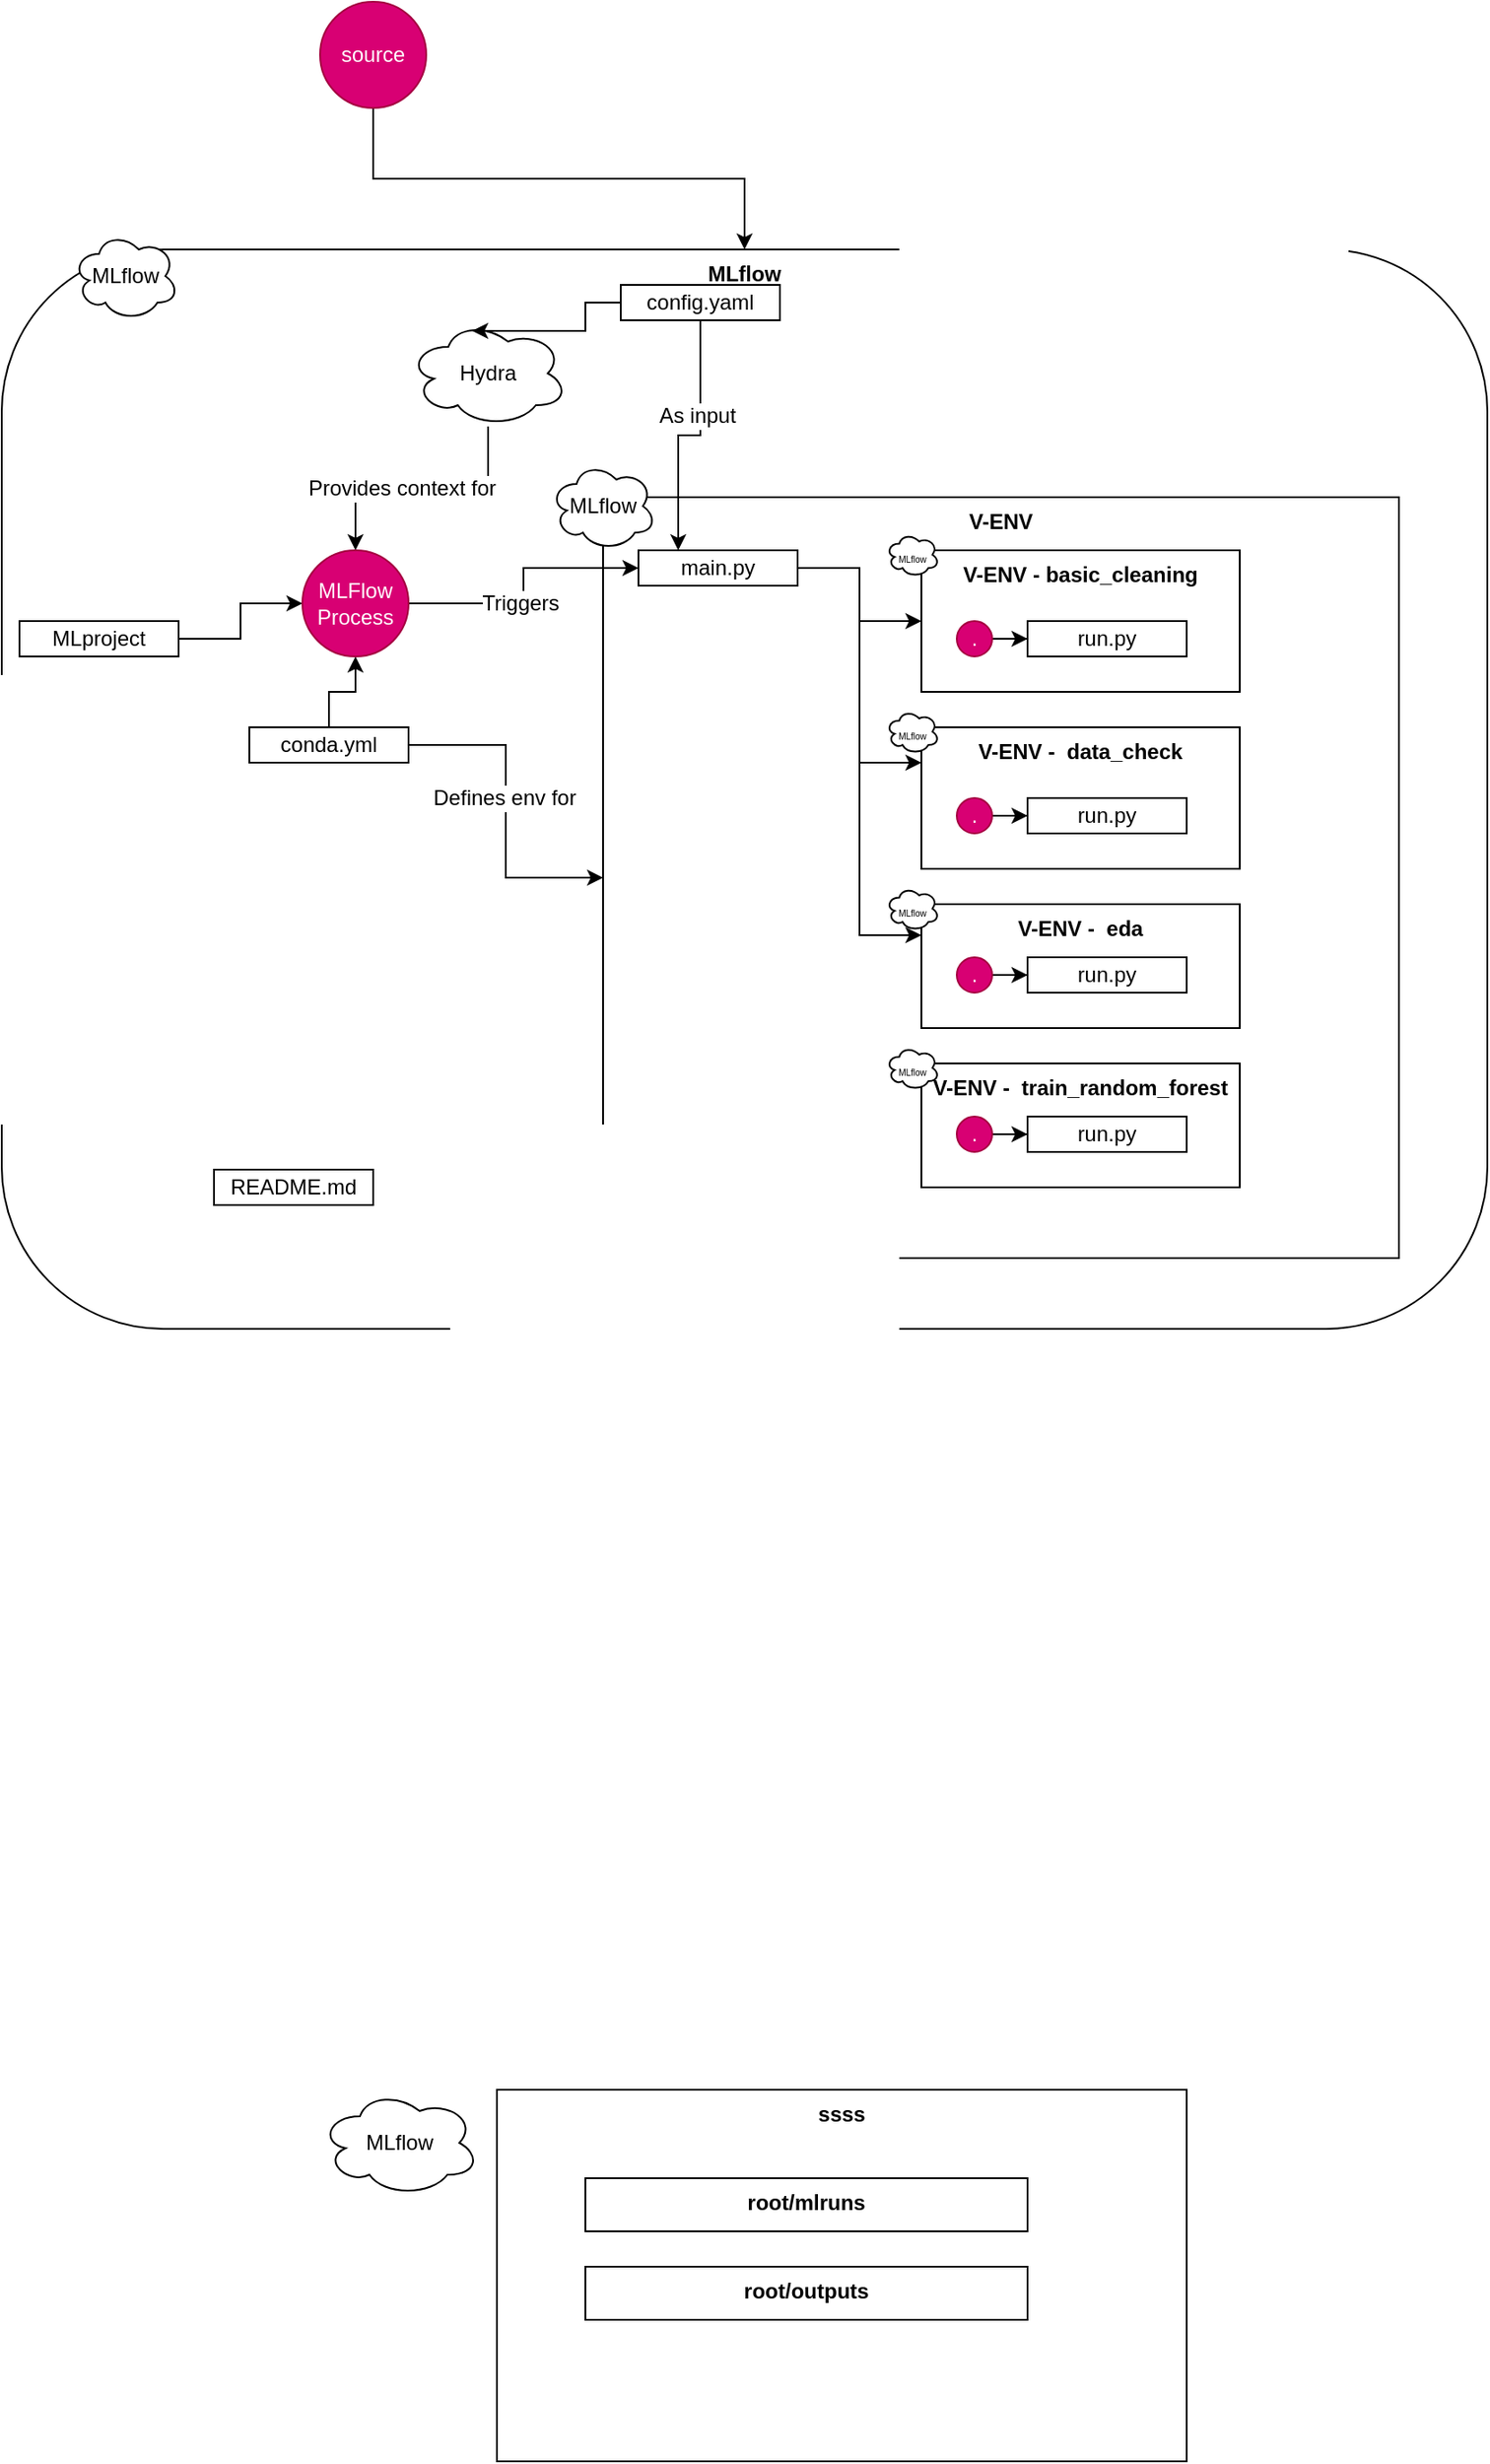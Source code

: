 <mxfile version="16.0.2" type="device"><diagram id="5jnOH8pECINkl65ZEBy8" name="Page-1"><mxGraphModel dx="2035" dy="721" grid="1" gridSize="10" guides="1" tooltips="1" connect="1" arrows="1" fold="1" page="1" pageScale="1" pageWidth="850" pageHeight="1100" math="0" shadow="0"><root><mxCell id="0"/><mxCell id="1" parent="0"/><mxCell id="Z6Wkxa_bNLR6PnhUfu6g-109" value="MLflow" style="rounded=1;whiteSpace=wrap;html=1;fontSize=12;fontColor=#000000;fillColor=none;verticalAlign=top;fontStyle=1" vertex="1" parent="1"><mxGeometry x="-220" y="170" width="840" height="610" as="geometry"/></mxCell><mxCell id="Z6Wkxa_bNLR6PnhUfu6g-78" value="V-ENV" style="rounded=0;whiteSpace=wrap;html=1;fontColor=#000000;fillColor=none;verticalAlign=top;fontStyle=1" vertex="1" parent="1"><mxGeometry x="120" y="310" width="450" height="430" as="geometry"/></mxCell><mxCell id="Z6Wkxa_bNLR6PnhUfu6g-73" style="edgeStyle=orthogonalEdgeStyle;rounded=0;orthogonalLoop=1;jettySize=auto;html=1;entryX=0.5;entryY=0;entryDx=0;entryDy=0;fontColor=#000000;" edge="1" parent="1" source="Z6Wkxa_bNLR6PnhUfu6g-1" target="Z6Wkxa_bNLR6PnhUfu6g-111"><mxGeometry relative="1" as="geometry"/></mxCell><mxCell id="Z6Wkxa_bNLR6PnhUfu6g-121" value="Provides context for" style="edgeLabel;html=1;align=center;verticalAlign=middle;resizable=0;points=[];fontSize=12;fontColor=#000000;" vertex="1" connectable="0" parent="Z6Wkxa_bNLR6PnhUfu6g-73"><mxGeometry x="0.167" relative="1" as="geometry"><mxPoint as="offset"/></mxGeometry></mxCell><mxCell id="Z6Wkxa_bNLR6PnhUfu6g-1" value="Hydra" style="ellipse;shape=cloud;whiteSpace=wrap;html=1;" vertex="1" parent="1"><mxGeometry x="10" y="210" width="90" height="60" as="geometry"/></mxCell><mxCell id="Z6Wkxa_bNLR6PnhUfu6g-110" style="edgeStyle=orthogonalEdgeStyle;rounded=0;orthogonalLoop=1;jettySize=auto;html=1;fontSize=12;fontColor=#000000;" edge="1" parent="1" source="Z6Wkxa_bNLR6PnhUfu6g-10" target="Z6Wkxa_bNLR6PnhUfu6g-109"><mxGeometry relative="1" as="geometry"/></mxCell><mxCell id="Z6Wkxa_bNLR6PnhUfu6g-10" value="source" style="ellipse;whiteSpace=wrap;html=1;fillColor=#d80073;fontColor=#ffffff;strokeColor=#A50040;" vertex="1" parent="1"><mxGeometry x="-40" y="30" width="60" height="60" as="geometry"/></mxCell><mxCell id="Z6Wkxa_bNLR6PnhUfu6g-117" style="edgeStyle=orthogonalEdgeStyle;rounded=0;orthogonalLoop=1;jettySize=auto;html=1;entryX=0;entryY=0.5;entryDx=0;entryDy=0;fontSize=12;fontColor=#000000;exitX=1;exitY=0.5;exitDx=0;exitDy=0;" edge="1" parent="1" source="Z6Wkxa_bNLR6PnhUfu6g-111" target="Z6Wkxa_bNLR6PnhUfu6g-16"><mxGeometry relative="1" as="geometry"/></mxCell><mxCell id="Z6Wkxa_bNLR6PnhUfu6g-118" value="Triggers" style="edgeLabel;html=1;align=center;verticalAlign=middle;resizable=0;points=[];fontSize=12;fontColor=#000000;" vertex="1" connectable="0" parent="Z6Wkxa_bNLR6PnhUfu6g-117"><mxGeometry x="-0.167" relative="1" as="geometry"><mxPoint as="offset"/></mxGeometry></mxCell><mxCell id="Z6Wkxa_bNLR6PnhUfu6g-122" style="edgeStyle=orthogonalEdgeStyle;rounded=0;orthogonalLoop=1;jettySize=auto;html=1;entryX=0;entryY=0.5;entryDx=0;entryDy=0;fontSize=12;fontColor=#000000;" edge="1" parent="1" source="Z6Wkxa_bNLR6PnhUfu6g-15" target="Z6Wkxa_bNLR6PnhUfu6g-111"><mxGeometry relative="1" as="geometry"/></mxCell><mxCell id="Z6Wkxa_bNLR6PnhUfu6g-15" value="MLproject" style="rounded=0;whiteSpace=wrap;html=1;" vertex="1" parent="1"><mxGeometry x="-210" y="380" width="90" height="20" as="geometry"/></mxCell><mxCell id="Z6Wkxa_bNLR6PnhUfu6g-79" style="edgeStyle=orthogonalEdgeStyle;rounded=0;orthogonalLoop=1;jettySize=auto;html=1;entryX=0;entryY=0.5;entryDx=0;entryDy=0;fontColor=#000000;" edge="1" parent="1" source="Z6Wkxa_bNLR6PnhUfu6g-16" target="Z6Wkxa_bNLR6PnhUfu6g-56"><mxGeometry relative="1" as="geometry"/></mxCell><mxCell id="Z6Wkxa_bNLR6PnhUfu6g-92" style="edgeStyle=orthogonalEdgeStyle;rounded=0;orthogonalLoop=1;jettySize=auto;html=1;entryX=0;entryY=0.25;entryDx=0;entryDy=0;fontColor=#000000;" edge="1" parent="1" source="Z6Wkxa_bNLR6PnhUfu6g-16" target="Z6Wkxa_bNLR6PnhUfu6g-57"><mxGeometry relative="1" as="geometry"/></mxCell><mxCell id="Z6Wkxa_bNLR6PnhUfu6g-93" style="edgeStyle=orthogonalEdgeStyle;rounded=0;orthogonalLoop=1;jettySize=auto;html=1;entryX=0;entryY=0.25;entryDx=0;entryDy=0;fontColor=#000000;" edge="1" parent="1" source="Z6Wkxa_bNLR6PnhUfu6g-16" target="Z6Wkxa_bNLR6PnhUfu6g-63"><mxGeometry relative="1" as="geometry"/></mxCell><mxCell id="Z6Wkxa_bNLR6PnhUfu6g-16" value="main.py" style="rounded=0;whiteSpace=wrap;html=1;" vertex="1" parent="1"><mxGeometry x="140" y="340" width="90" height="20" as="geometry"/></mxCell><mxCell id="Z6Wkxa_bNLR6PnhUfu6g-68" style="edgeStyle=orthogonalEdgeStyle;rounded=0;orthogonalLoop=1;jettySize=auto;html=1;entryX=0.25;entryY=0;entryDx=0;entryDy=0;fontColor=#000000;" edge="1" parent="1" source="Z6Wkxa_bNLR6PnhUfu6g-17" target="Z6Wkxa_bNLR6PnhUfu6g-16"><mxGeometry relative="1" as="geometry"/></mxCell><mxCell id="Z6Wkxa_bNLR6PnhUfu6g-119" value="As input" style="edgeLabel;html=1;align=center;verticalAlign=middle;resizable=0;points=[];fontSize=12;fontColor=#000000;" vertex="1" connectable="0" parent="Z6Wkxa_bNLR6PnhUfu6g-68"><mxGeometry x="-0.242" y="-2" relative="1" as="geometry"><mxPoint as="offset"/></mxGeometry></mxCell><mxCell id="Z6Wkxa_bNLR6PnhUfu6g-114" style="edgeStyle=orthogonalEdgeStyle;rounded=0;orthogonalLoop=1;jettySize=auto;html=1;entryX=0.4;entryY=0.1;entryDx=0;entryDy=0;entryPerimeter=0;fontSize=12;fontColor=#000000;" edge="1" parent="1" source="Z6Wkxa_bNLR6PnhUfu6g-17" target="Z6Wkxa_bNLR6PnhUfu6g-1"><mxGeometry relative="1" as="geometry"/></mxCell><mxCell id="Z6Wkxa_bNLR6PnhUfu6g-17" value="config.yaml" style="rounded=0;whiteSpace=wrap;html=1;" vertex="1" parent="1"><mxGeometry x="130" y="190" width="90" height="20" as="geometry"/></mxCell><mxCell id="Z6Wkxa_bNLR6PnhUfu6g-69" style="edgeStyle=orthogonalEdgeStyle;rounded=0;orthogonalLoop=1;jettySize=auto;html=1;entryX=0;entryY=0.5;entryDx=0;entryDy=0;fontColor=#000000;" edge="1" parent="1" source="Z6Wkxa_bNLR6PnhUfu6g-18" target="Z6Wkxa_bNLR6PnhUfu6g-78"><mxGeometry relative="1" as="geometry"/></mxCell><mxCell id="Z6Wkxa_bNLR6PnhUfu6g-120" value="Defines env for" style="edgeLabel;html=1;align=center;verticalAlign=middle;resizable=0;points=[];fontSize=12;fontColor=#000000;" vertex="1" connectable="0" parent="Z6Wkxa_bNLR6PnhUfu6g-69"><mxGeometry x="-0.086" y="-1" relative="1" as="geometry"><mxPoint as="offset"/></mxGeometry></mxCell><mxCell id="Z6Wkxa_bNLR6PnhUfu6g-123" style="edgeStyle=orthogonalEdgeStyle;rounded=0;orthogonalLoop=1;jettySize=auto;html=1;fontSize=12;fontColor=#000000;" edge="1" parent="1" source="Z6Wkxa_bNLR6PnhUfu6g-18" target="Z6Wkxa_bNLR6PnhUfu6g-111"><mxGeometry relative="1" as="geometry"/></mxCell><mxCell id="Z6Wkxa_bNLR6PnhUfu6g-18" value="conda.yml" style="rounded=0;whiteSpace=wrap;html=1;" vertex="1" parent="1"><mxGeometry x="-80" y="440" width="90" height="20" as="geometry"/></mxCell><mxCell id="Z6Wkxa_bNLR6PnhUfu6g-19" value="README.md" style="rounded=0;whiteSpace=wrap;html=1;" vertex="1" parent="1"><mxGeometry x="-100" y="690" width="90" height="20" as="geometry"/></mxCell><mxCell id="Z6Wkxa_bNLR6PnhUfu6g-56" value="V-ENV - basic_cleaning" style="rounded=0;whiteSpace=wrap;html=1;fontColor=#000000;fillColor=none;verticalAlign=top;fontStyle=1" vertex="1" parent="1"><mxGeometry x="300" y="340" width="180" height="80" as="geometry"/></mxCell><mxCell id="Z6Wkxa_bNLR6PnhUfu6g-57" value="V-ENV -&amp;nbsp; data_check" style="rounded=0;whiteSpace=wrap;html=1;fontColor=#000000;fillColor=none;verticalAlign=top;fontStyle=1" vertex="1" parent="1"><mxGeometry x="300" y="440" width="180" height="80" as="geometry"/></mxCell><mxCell id="Z6Wkxa_bNLR6PnhUfu6g-58" value="root/mlruns" style="rounded=0;whiteSpace=wrap;html=1;fontColor=#000000;fillColor=none;verticalAlign=top;fontStyle=1" vertex="1" parent="1"><mxGeometry x="110" y="1260" width="250" height="30" as="geometry"/></mxCell><mxCell id="Z6Wkxa_bNLR6PnhUfu6g-59" value="root/outputs" style="rounded=0;whiteSpace=wrap;html=1;fontColor=#000000;fillColor=none;verticalAlign=top;fontStyle=1" vertex="1" parent="1"><mxGeometry x="110" y="1310" width="250" height="30" as="geometry"/></mxCell><mxCell id="Z6Wkxa_bNLR6PnhUfu6g-60" value="MLflow" style="ellipse;shape=cloud;whiteSpace=wrap;html=1;" vertex="1" parent="1"><mxGeometry x="-40" y="1210" width="90" height="60" as="geometry"/></mxCell><mxCell id="Z6Wkxa_bNLR6PnhUfu6g-61" value="ssss" style="rounded=0;whiteSpace=wrap;html=1;fontColor=#000000;fillColor=none;verticalAlign=top;fontStyle=1" vertex="1" parent="1"><mxGeometry x="60" y="1210" width="390" height="210" as="geometry"/></mxCell><mxCell id="Z6Wkxa_bNLR6PnhUfu6g-63" value="V-ENV -&amp;nbsp; eda" style="rounded=0;whiteSpace=wrap;html=1;fontColor=#000000;fillColor=none;verticalAlign=top;fontStyle=1" vertex="1" parent="1"><mxGeometry x="300" y="540" width="180" height="70" as="geometry"/></mxCell><mxCell id="Z6Wkxa_bNLR6PnhUfu6g-80" value="run.py" style="rounded=0;whiteSpace=wrap;html=1;" vertex="1" parent="1"><mxGeometry x="360" y="380" width="90" height="20" as="geometry"/></mxCell><mxCell id="Z6Wkxa_bNLR6PnhUfu6g-83" style="edgeStyle=orthogonalEdgeStyle;rounded=0;orthogonalLoop=1;jettySize=auto;html=1;fontColor=#000000;" edge="1" parent="1" source="Z6Wkxa_bNLR6PnhUfu6g-81" target="Z6Wkxa_bNLR6PnhUfu6g-80"><mxGeometry relative="1" as="geometry"/></mxCell><mxCell id="Z6Wkxa_bNLR6PnhUfu6g-81" value="." style="ellipse;whiteSpace=wrap;html=1;fillColor=#d80073;fontColor=#ffffff;strokeColor=#A50040;" vertex="1" parent="1"><mxGeometry x="320" y="380" width="20" height="20" as="geometry"/></mxCell><mxCell id="Z6Wkxa_bNLR6PnhUfu6g-86" value="run.py" style="rounded=0;whiteSpace=wrap;html=1;" vertex="1" parent="1"><mxGeometry x="360" y="480" width="90" height="20" as="geometry"/></mxCell><mxCell id="Z6Wkxa_bNLR6PnhUfu6g-97" style="edgeStyle=orthogonalEdgeStyle;rounded=0;orthogonalLoop=1;jettySize=auto;html=1;fontColor=#000000;" edge="1" parent="1" source="Z6Wkxa_bNLR6PnhUfu6g-87" target="Z6Wkxa_bNLR6PnhUfu6g-86"><mxGeometry relative="1" as="geometry"/></mxCell><mxCell id="Z6Wkxa_bNLR6PnhUfu6g-87" value="." style="ellipse;whiteSpace=wrap;html=1;fillColor=#d80073;fontColor=#ffffff;strokeColor=#A50040;" vertex="1" parent="1"><mxGeometry x="320" y="480" width="20" height="20" as="geometry"/></mxCell><mxCell id="Z6Wkxa_bNLR6PnhUfu6g-88" value="run.py" style="rounded=0;whiteSpace=wrap;html=1;" vertex="1" parent="1"><mxGeometry x="360" y="570" width="90" height="20" as="geometry"/></mxCell><mxCell id="Z6Wkxa_bNLR6PnhUfu6g-98" style="edgeStyle=orthogonalEdgeStyle;rounded=0;orthogonalLoop=1;jettySize=auto;html=1;fontColor=#000000;" edge="1" parent="1" source="Z6Wkxa_bNLR6PnhUfu6g-89" target="Z6Wkxa_bNLR6PnhUfu6g-88"><mxGeometry relative="1" as="geometry"/></mxCell><mxCell id="Z6Wkxa_bNLR6PnhUfu6g-89" value="." style="ellipse;whiteSpace=wrap;html=1;fillColor=#d80073;fontColor=#ffffff;strokeColor=#A50040;" vertex="1" parent="1"><mxGeometry x="320" y="570" width="20" height="20" as="geometry"/></mxCell><mxCell id="Z6Wkxa_bNLR6PnhUfu6g-94" value="V-ENV -&amp;nbsp; train_random_forest" style="rounded=0;whiteSpace=wrap;html=1;fontColor=#000000;fillColor=none;verticalAlign=top;fontStyle=1" vertex="1" parent="1"><mxGeometry x="300" y="630" width="180" height="70" as="geometry"/></mxCell><mxCell id="Z6Wkxa_bNLR6PnhUfu6g-95" value="run.py" style="rounded=0;whiteSpace=wrap;html=1;" vertex="1" parent="1"><mxGeometry x="360" y="660" width="90" height="20" as="geometry"/></mxCell><mxCell id="Z6Wkxa_bNLR6PnhUfu6g-100" style="edgeStyle=orthogonalEdgeStyle;rounded=0;orthogonalLoop=1;jettySize=auto;html=1;fontColor=#000000;" edge="1" parent="1" source="Z6Wkxa_bNLR6PnhUfu6g-96" target="Z6Wkxa_bNLR6PnhUfu6g-95"><mxGeometry relative="1" as="geometry"/></mxCell><mxCell id="Z6Wkxa_bNLR6PnhUfu6g-96" value="." style="ellipse;whiteSpace=wrap;html=1;fillColor=#d80073;fontColor=#ffffff;strokeColor=#A50040;" vertex="1" parent="1"><mxGeometry x="320" y="660" width="20" height="20" as="geometry"/></mxCell><mxCell id="Z6Wkxa_bNLR6PnhUfu6g-101" value="MLflow" style="ellipse;shape=cloud;whiteSpace=wrap;html=1;" vertex="1" parent="1"><mxGeometry x="90" y="290" width="60" height="50" as="geometry"/></mxCell><mxCell id="Z6Wkxa_bNLR6PnhUfu6g-102" value="&lt;font style=&quot;font-size: 5px&quot;&gt;MLflow&lt;/font&gt;" style="ellipse;shape=cloud;whiteSpace=wrap;html=1;" vertex="1" parent="1"><mxGeometry x="280" y="330" width="30" height="25" as="geometry"/></mxCell><mxCell id="Z6Wkxa_bNLR6PnhUfu6g-106" value="&lt;font style=&quot;font-size: 5px&quot;&gt;MLflow&lt;/font&gt;" style="ellipse;shape=cloud;whiteSpace=wrap;html=1;" vertex="1" parent="1"><mxGeometry x="280" y="430" width="30" height="25" as="geometry"/></mxCell><mxCell id="Z6Wkxa_bNLR6PnhUfu6g-107" value="&lt;font style=&quot;font-size: 5px&quot;&gt;MLflow&lt;/font&gt;" style="ellipse;shape=cloud;whiteSpace=wrap;html=1;" vertex="1" parent="1"><mxGeometry x="280" y="530" width="30" height="25" as="geometry"/></mxCell><mxCell id="Z6Wkxa_bNLR6PnhUfu6g-108" value="&lt;font style=&quot;font-size: 5px&quot;&gt;MLflow&lt;/font&gt;" style="ellipse;shape=cloud;whiteSpace=wrap;html=1;" vertex="1" parent="1"><mxGeometry x="280" y="620" width="30" height="25" as="geometry"/></mxCell><mxCell id="Z6Wkxa_bNLR6PnhUfu6g-111" value="MLFlow Process" style="ellipse;whiteSpace=wrap;html=1;fillColor=#d80073;fontColor=#ffffff;strokeColor=#A50040;" vertex="1" parent="1"><mxGeometry x="-50" y="340" width="60" height="60" as="geometry"/></mxCell><mxCell id="Z6Wkxa_bNLR6PnhUfu6g-113" value="MLflow" style="ellipse;shape=cloud;whiteSpace=wrap;html=1;" vertex="1" parent="1"><mxGeometry x="-180" y="160" width="60" height="50" as="geometry"/></mxCell></root></mxGraphModel></diagram></mxfile>